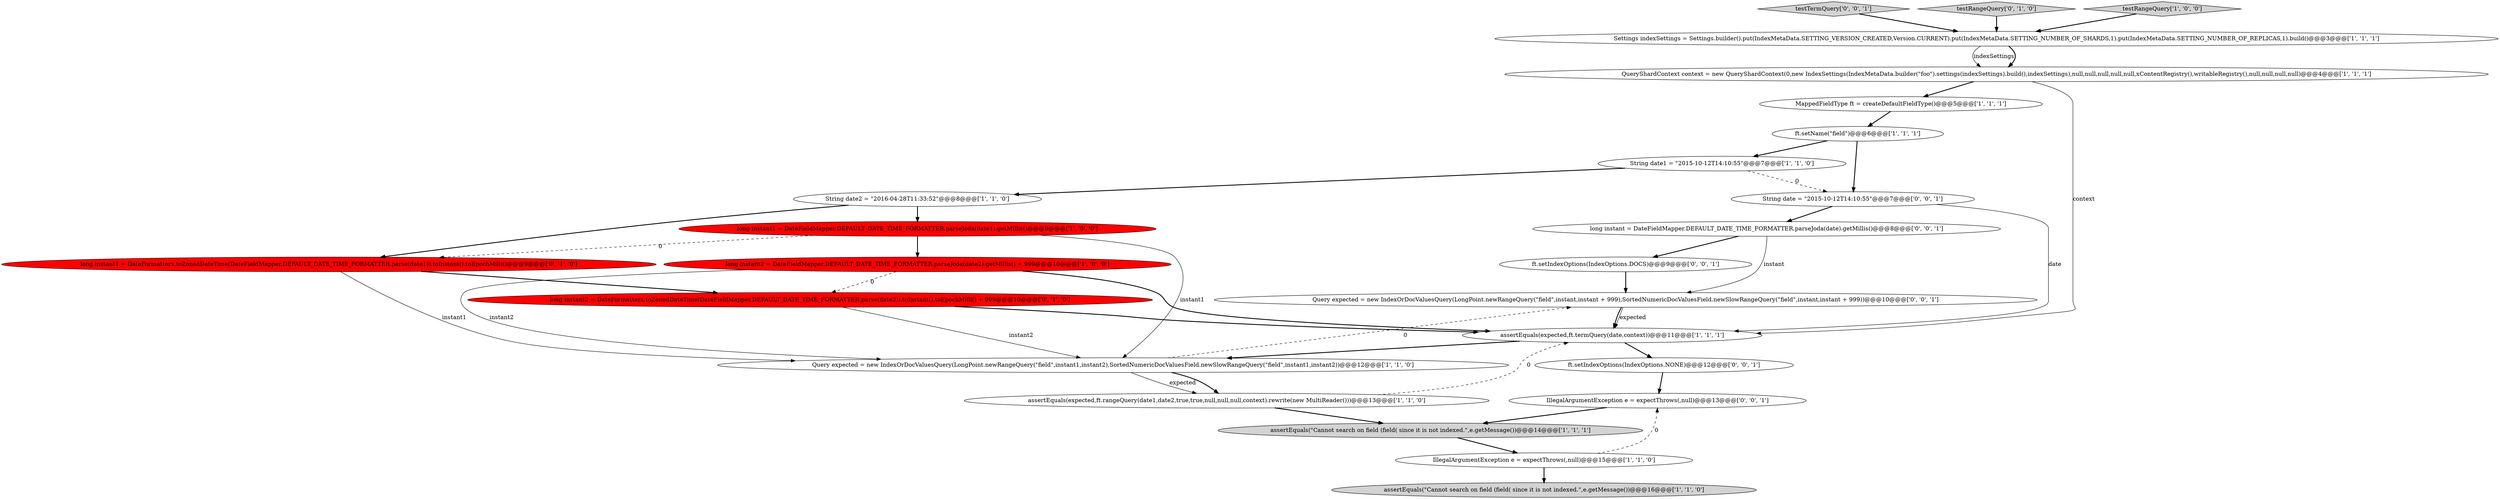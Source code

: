 digraph {
21 [style = filled, label = "ft.setIndexOptions(IndexOptions.DOCS)@@@9@@@['0', '0', '1']", fillcolor = white, shape = ellipse image = "AAA0AAABBB3BBB"];
22 [style = filled, label = "Query expected = new IndexOrDocValuesQuery(LongPoint.newRangeQuery(\"field\",instant,instant + 999),SortedNumericDocValuesField.newSlowRangeQuery(\"field\",instant,instant + 999))@@@10@@@['0', '0', '1']", fillcolor = white, shape = ellipse image = "AAA0AAABBB3BBB"];
23 [style = filled, label = "ft.setIndexOptions(IndexOptions.NONE)@@@12@@@['0', '0', '1']", fillcolor = white, shape = ellipse image = "AAA0AAABBB3BBB"];
4 [style = filled, label = "ft.setName(\"field\")@@@6@@@['1', '1', '1']", fillcolor = white, shape = ellipse image = "AAA0AAABBB1BBB"];
13 [style = filled, label = "QueryShardContext context = new QueryShardContext(0,new IndexSettings(IndexMetaData.builder(\"foo\").settings(indexSettings).build(),indexSettings),null,null,null,null,null,xContentRegistry(),writableRegistry(),null,null,null,null)@@@4@@@['1', '1', '1']", fillcolor = white, shape = ellipse image = "AAA0AAABBB1BBB"];
24 [style = filled, label = "long instant = DateFieldMapper.DEFAULT_DATE_TIME_FORMATTER.parseJoda(date).getMillis()@@@8@@@['0', '0', '1']", fillcolor = white, shape = ellipse image = "AAA0AAABBB3BBB"];
12 [style = filled, label = "assertEquals(\"Cannot search on field (field( since it is not indexed.\",e.getMessage())@@@16@@@['1', '1', '0']", fillcolor = lightgray, shape = ellipse image = "AAA0AAABBB1BBB"];
20 [style = filled, label = "testTermQuery['0', '0', '1']", fillcolor = lightgray, shape = diamond image = "AAA0AAABBB3BBB"];
10 [style = filled, label = "MappedFieldType ft = createDefaultFieldType()@@@5@@@['1', '1', '1']", fillcolor = white, shape = ellipse image = "AAA0AAABBB1BBB"];
14 [style = filled, label = "assertEquals(expected,ft.rangeQuery(date1,date2,true,true,null,null,null,context).rewrite(new MultiReader()))@@@13@@@['1', '1', '0']", fillcolor = white, shape = ellipse image = "AAA0AAABBB1BBB"];
16 [style = filled, label = "long instant2 = DateFormatters.toZonedDateTime(DateFieldMapper.DEFAULT_DATE_TIME_FORMATTER.parse(date2)).toInstant().toEpochMilli() + 999@@@10@@@['0', '1', '0']", fillcolor = red, shape = ellipse image = "AAA1AAABBB2BBB"];
0 [style = filled, label = "Query expected = new IndexOrDocValuesQuery(LongPoint.newRangeQuery(\"field\",instant1,instant2),SortedNumericDocValuesField.newSlowRangeQuery(\"field\",instant1,instant2))@@@12@@@['1', '1', '0']", fillcolor = white, shape = ellipse image = "AAA0AAABBB1BBB"];
2 [style = filled, label = "long instant1 = DateFieldMapper.DEFAULT_DATE_TIME_FORMATTER.parseJoda(date1).getMillis()@@@9@@@['1', '0', '0']", fillcolor = red, shape = ellipse image = "AAA1AAABBB1BBB"];
6 [style = filled, label = "String date2 = \"2016-04-28T11:33:52\"@@@8@@@['1', '1', '0']", fillcolor = white, shape = ellipse image = "AAA0AAABBB1BBB"];
17 [style = filled, label = "testRangeQuery['0', '1', '0']", fillcolor = lightgray, shape = diamond image = "AAA0AAABBB2BBB"];
3 [style = filled, label = "IllegalArgumentException e = expectThrows(,null)@@@15@@@['1', '1', '0']", fillcolor = white, shape = ellipse image = "AAA0AAABBB1BBB"];
15 [style = filled, label = "long instant1 = DateFormatters.toZonedDateTime(DateFieldMapper.DEFAULT_DATE_TIME_FORMATTER.parse(date1)).toInstant().toEpochMilli()@@@9@@@['0', '1', '0']", fillcolor = red, shape = ellipse image = "AAA1AAABBB2BBB"];
7 [style = filled, label = "long instant2 = DateFieldMapper.DEFAULT_DATE_TIME_FORMATTER.parseJoda(date2).getMillis() + 999@@@10@@@['1', '0', '0']", fillcolor = red, shape = ellipse image = "AAA1AAABBB1BBB"];
19 [style = filled, label = "String date = \"2015-10-12T14:10:55\"@@@7@@@['0', '0', '1']", fillcolor = white, shape = ellipse image = "AAA0AAABBB3BBB"];
1 [style = filled, label = "Settings indexSettings = Settings.builder().put(IndexMetaData.SETTING_VERSION_CREATED,Version.CURRENT).put(IndexMetaData.SETTING_NUMBER_OF_SHARDS,1).put(IndexMetaData.SETTING_NUMBER_OF_REPLICAS,1).build()@@@3@@@['1', '1', '1']", fillcolor = white, shape = ellipse image = "AAA0AAABBB1BBB"];
18 [style = filled, label = "IllegalArgumentException e = expectThrows(,null)@@@13@@@['0', '0', '1']", fillcolor = white, shape = ellipse image = "AAA0AAABBB3BBB"];
5 [style = filled, label = "assertEquals(\"Cannot search on field (field( since it is not indexed.\",e.getMessage())@@@14@@@['1', '1', '1']", fillcolor = lightgray, shape = ellipse image = "AAA0AAABBB1BBB"];
8 [style = filled, label = "String date1 = \"2015-10-12T14:10:55\"@@@7@@@['1', '1', '0']", fillcolor = white, shape = ellipse image = "AAA0AAABBB1BBB"];
9 [style = filled, label = "assertEquals(expected,ft.termQuery(date,context))@@@11@@@['1', '1', '1']", fillcolor = white, shape = ellipse image = "AAA0AAABBB1BBB"];
11 [style = filled, label = "testRangeQuery['1', '0', '0']", fillcolor = lightgray, shape = diamond image = "AAA0AAABBB1BBB"];
7->0 [style = solid, label="instant2"];
5->3 [style = bold, label=""];
13->10 [style = bold, label=""];
8->19 [style = dashed, label="0"];
9->0 [style = bold, label=""];
17->1 [style = bold, label=""];
1->13 [style = solid, label="indexSettings"];
11->1 [style = bold, label=""];
7->16 [style = dashed, label="0"];
3->18 [style = dashed, label="0"];
22->9 [style = bold, label=""];
4->19 [style = bold, label=""];
13->9 [style = solid, label="context"];
8->6 [style = bold, label=""];
3->12 [style = bold, label=""];
20->1 [style = bold, label=""];
22->9 [style = solid, label="expected"];
15->16 [style = bold, label=""];
1->13 [style = bold, label=""];
0->22 [style = dashed, label="0"];
19->9 [style = solid, label="date"];
0->14 [style = solid, label="expected"];
2->0 [style = solid, label="instant1"];
24->22 [style = solid, label="instant"];
6->15 [style = bold, label=""];
19->24 [style = bold, label=""];
6->2 [style = bold, label=""];
2->15 [style = dashed, label="0"];
7->9 [style = bold, label=""];
9->23 [style = bold, label=""];
0->14 [style = bold, label=""];
16->0 [style = solid, label="instant2"];
24->21 [style = bold, label=""];
21->22 [style = bold, label=""];
18->5 [style = bold, label=""];
10->4 [style = bold, label=""];
14->9 [style = dashed, label="0"];
4->8 [style = bold, label=""];
15->0 [style = solid, label="instant1"];
2->7 [style = bold, label=""];
23->18 [style = bold, label=""];
16->9 [style = bold, label=""];
14->5 [style = bold, label=""];
}

